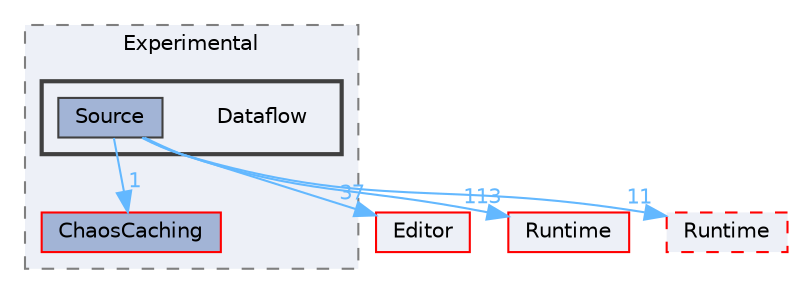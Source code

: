 digraph "Dataflow"
{
 // INTERACTIVE_SVG=YES
 // LATEX_PDF_SIZE
  bgcolor="transparent";
  edge [fontname=Helvetica,fontsize=10,labelfontname=Helvetica,labelfontsize=10];
  node [fontname=Helvetica,fontsize=10,shape=box,height=0.2,width=0.4];
  compound=true
  subgraph clusterdir_6e0c5d987c338b0072956bd3eccf79be {
    graph [ bgcolor="#edf0f7", pencolor="grey50", label="Experimental", fontname=Helvetica,fontsize=10 style="filled,dashed", URL="dir_6e0c5d987c338b0072956bd3eccf79be.html",tooltip=""]
  dir_cd706f977b82d923dde6c05bab25dfc7 [label="ChaosCaching", fillcolor="#a2b4d6", color="red", style="filled", URL="dir_cd706f977b82d923dde6c05bab25dfc7.html",tooltip=""];
  subgraph clusterdir_c96fe8a71ddbb55ed789d1d772dd61a4 {
    graph [ bgcolor="#edf0f7", pencolor="grey25", label="", fontname=Helvetica,fontsize=10 style="filled,bold", URL="dir_c96fe8a71ddbb55ed789d1d772dd61a4.html",tooltip=""]
    dir_c96fe8a71ddbb55ed789d1d772dd61a4 [shape=plaintext, label="Dataflow"];
  dir_36ac2aabc7d8bbf4c92a30ef936bcfd4 [label="Source", fillcolor="#a2b4d6", color="grey25", style="filled", URL="dir_36ac2aabc7d8bbf4c92a30ef936bcfd4.html",tooltip=""];
  }
  }
  dir_b26507eead720464ba2ac6bbc6dcec5f [label="Editor", fillcolor="#edf0f7", color="red", style="filled", URL="dir_b26507eead720464ba2ac6bbc6dcec5f.html",tooltip=""];
  dir_7536b172fbd480bfd146a1b1acd6856b [label="Runtime", fillcolor="#edf0f7", color="red", style="filled", URL="dir_7536b172fbd480bfd146a1b1acd6856b.html",tooltip=""];
  dir_a60e1ce30f7313164a0e11a69cddad56 [label="Runtime", fillcolor="#edf0f7", color="red", style="filled,dashed", URL="dir_a60e1ce30f7313164a0e11a69cddad56.html",tooltip=""];
  dir_36ac2aabc7d8bbf4c92a30ef936bcfd4->dir_7536b172fbd480bfd146a1b1acd6856b [headlabel="113", labeldistance=1.5 headhref="dir_001075_000984.html" href="dir_001075_000984.html" color="steelblue1" fontcolor="steelblue1"];
  dir_36ac2aabc7d8bbf4c92a30ef936bcfd4->dir_a60e1ce30f7313164a0e11a69cddad56 [headlabel="11", labeldistance=1.5 headhref="dir_001075_000983.html" href="dir_001075_000983.html" color="steelblue1" fontcolor="steelblue1"];
  dir_36ac2aabc7d8bbf4c92a30ef936bcfd4->dir_b26507eead720464ba2ac6bbc6dcec5f [headlabel="37", labeldistance=1.5 headhref="dir_001075_000357.html" href="dir_001075_000357.html" color="steelblue1" fontcolor="steelblue1"];
  dir_36ac2aabc7d8bbf4c92a30ef936bcfd4->dir_cd706f977b82d923dde6c05bab25dfc7 [headlabel="1", labeldistance=1.5 headhref="dir_001075_000133.html" href="dir_001075_000133.html" color="steelblue1" fontcolor="steelblue1"];
}
